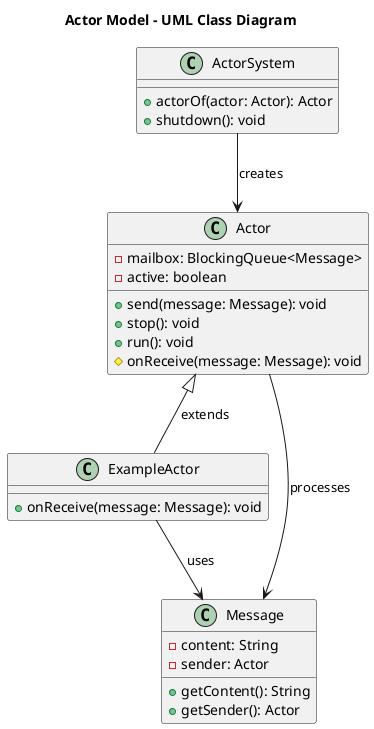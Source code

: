 @startuml actor-model

title Actor Model - UML Class Diagram

class ActorSystem {
  +actorOf(actor: Actor): Actor
  +shutdown(): void
}

class Actor {
  -mailbox: BlockingQueue<Message>
  -active: boolean
  +send(message: Message): void
  +stop(): void
  +run(): void
  #onReceive(message: Message): void
}

class ExampleActor {
  +onReceive(message: Message): void
}

class Message {
  -content: String
  -sender: Actor
  +getContent(): String
  +getSender(): Actor
}

ActorSystem --> Actor : creates
Actor <|-- ExampleActor : extends
Actor --> Message : processes
ExampleActor --> Message : uses

@enduml
